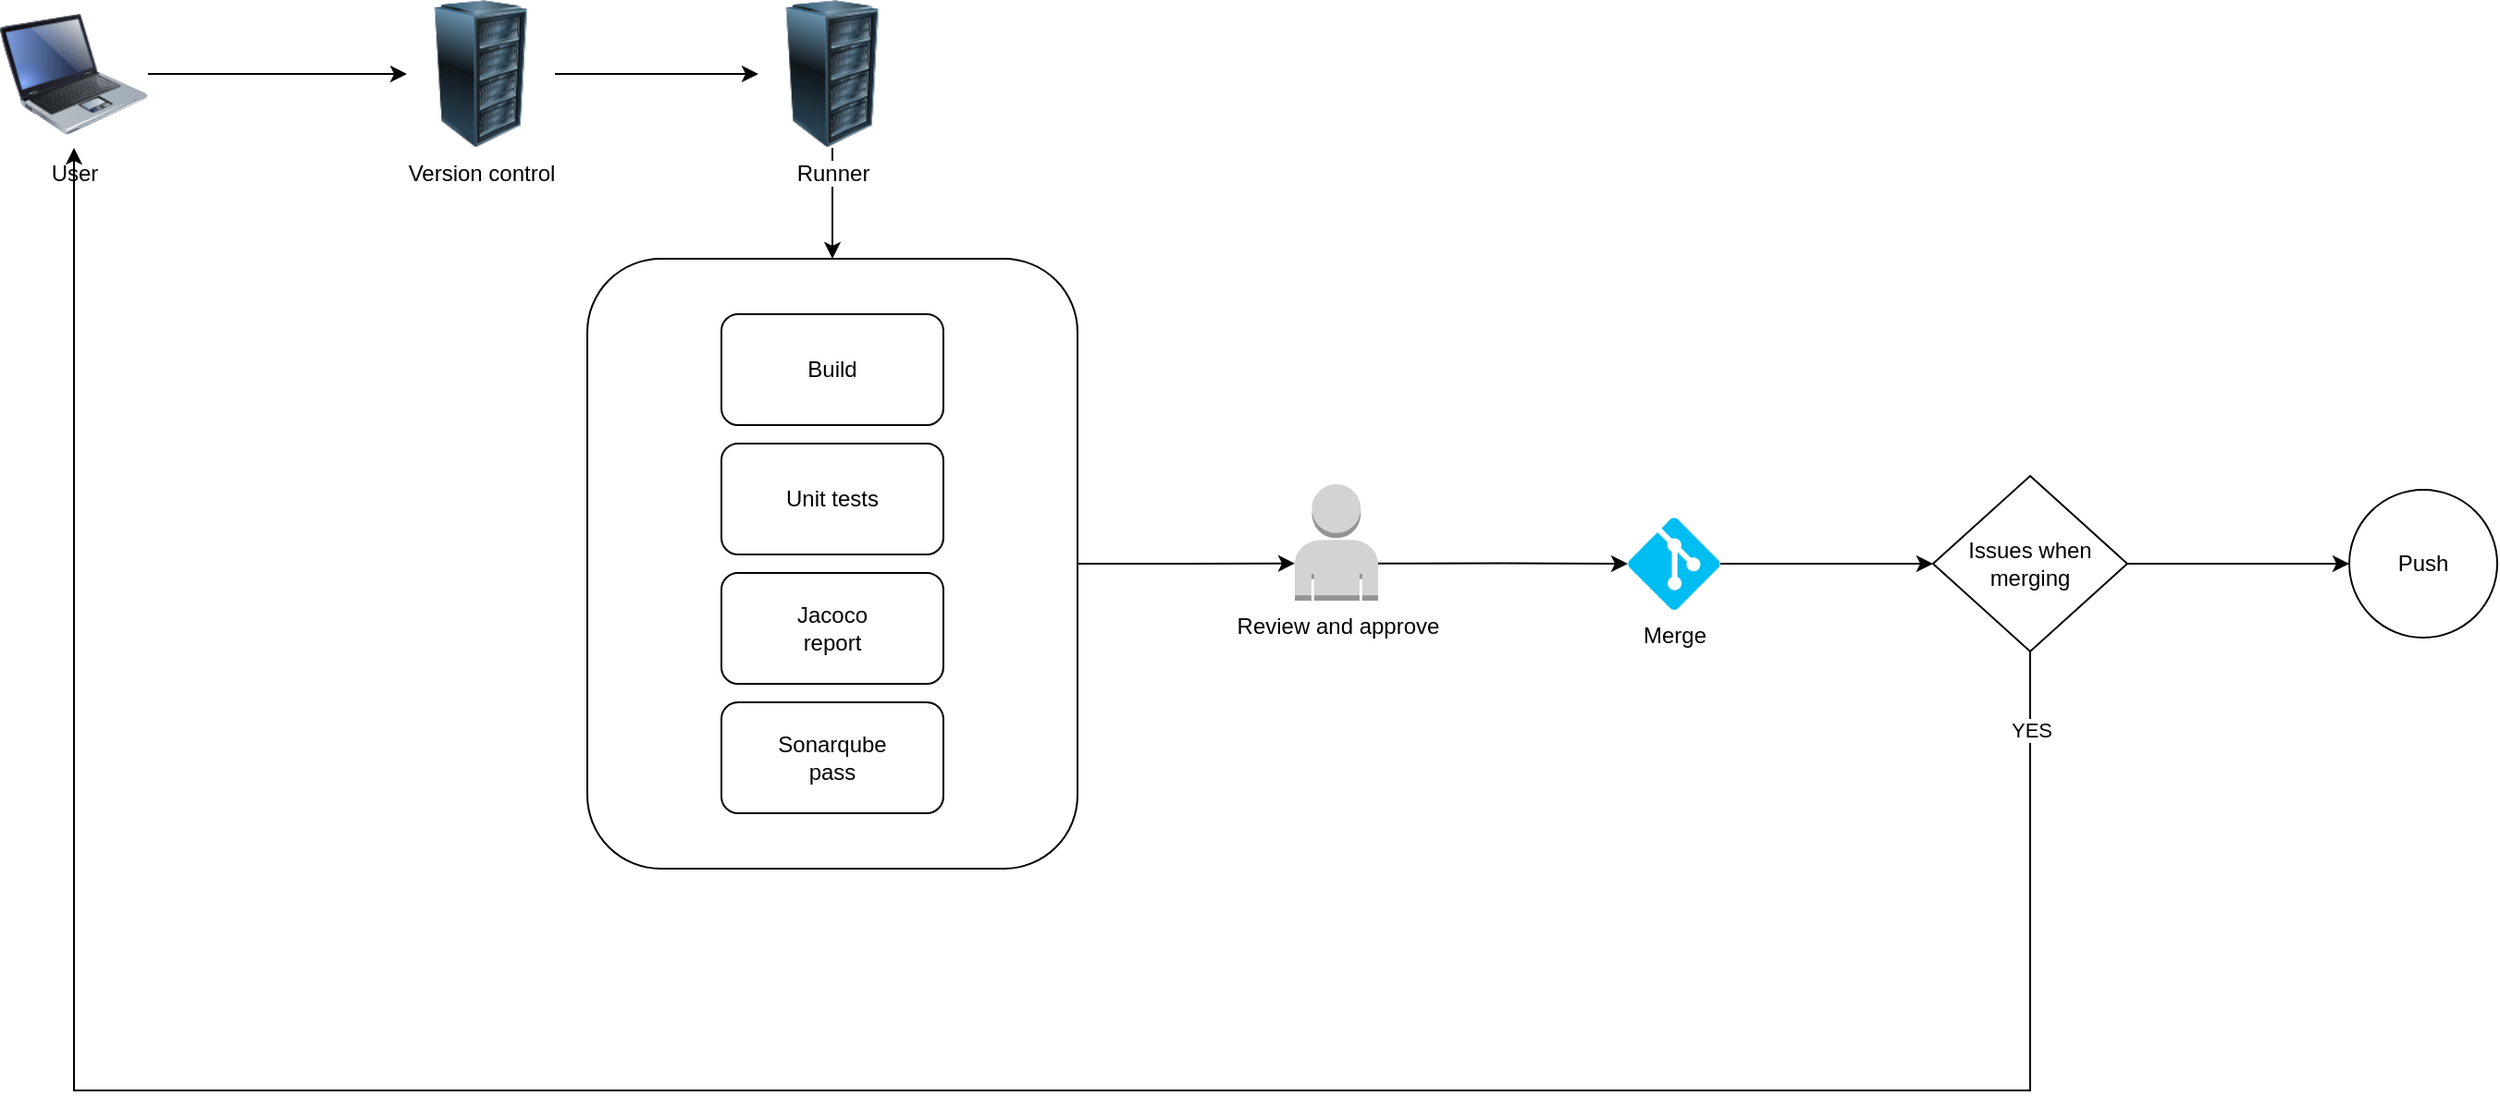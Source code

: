 <mxfile version="20.3.0" type="device"><diagram id="31ab8YFsl0ZGnpDDrGws" name="Page-1"><mxGraphModel dx="1662" dy="865" grid="1" gridSize="10" guides="1" tooltips="1" connect="1" arrows="1" fold="1" page="1" pageScale="1" pageWidth="850" pageHeight="1100" math="0" shadow="0"><root><mxCell id="0"/><mxCell id="1" parent="0"/><mxCell id="yYzqXPQ16lDKsJ7ZStrG-5" style="edgeStyle=orthogonalEdgeStyle;rounded=0;orthogonalLoop=1;jettySize=auto;html=1;" edge="1" parent="1" source="yYzqXPQ16lDKsJ7ZStrG-1" target="yYzqXPQ16lDKsJ7ZStrG-2"><mxGeometry relative="1" as="geometry"/></mxCell><mxCell id="yYzqXPQ16lDKsJ7ZStrG-1" value="Version control" style="image;html=1;image=img/lib/clip_art/computers/Server_Rack_128x128.png" vertex="1" parent="1"><mxGeometry x="410" y="180" width="80" height="80" as="geometry"/></mxCell><mxCell id="yYzqXPQ16lDKsJ7ZStrG-16" style="edgeStyle=orthogonalEdgeStyle;rounded=0;orthogonalLoop=1;jettySize=auto;html=1;entryX=0.5;entryY=0;entryDx=0;entryDy=0;" edge="1" parent="1" source="yYzqXPQ16lDKsJ7ZStrG-2" target="yYzqXPQ16lDKsJ7ZStrG-6"><mxGeometry relative="1" as="geometry"/></mxCell><mxCell id="yYzqXPQ16lDKsJ7ZStrG-2" value="Runner" style="image;html=1;image=img/lib/clip_art/computers/Server_Rack_128x128.png" vertex="1" parent="1"><mxGeometry x="600" y="180" width="80" height="80" as="geometry"/></mxCell><mxCell id="yYzqXPQ16lDKsJ7ZStrG-4" style="edgeStyle=orthogonalEdgeStyle;rounded=0;orthogonalLoop=1;jettySize=auto;html=1;entryX=0;entryY=0.5;entryDx=0;entryDy=0;" edge="1" parent="1" source="yYzqXPQ16lDKsJ7ZStrG-3" target="yYzqXPQ16lDKsJ7ZStrG-1"><mxGeometry relative="1" as="geometry"/></mxCell><mxCell id="yYzqXPQ16lDKsJ7ZStrG-3" value="User" style="image;html=1;image=img/lib/clip_art/computers/Laptop_128x128.png" vertex="1" parent="1"><mxGeometry x="190" y="180" width="80" height="80" as="geometry"/></mxCell><mxCell id="yYzqXPQ16lDKsJ7ZStrG-18" style="edgeStyle=orthogonalEdgeStyle;rounded=0;orthogonalLoop=1;jettySize=auto;html=1;entryX=0;entryY=0.68;entryDx=0;entryDy=0;entryPerimeter=0;" edge="1" parent="1" source="yYzqXPQ16lDKsJ7ZStrG-6" target="yYzqXPQ16lDKsJ7ZStrG-17"><mxGeometry relative="1" as="geometry"/></mxCell><mxCell id="yYzqXPQ16lDKsJ7ZStrG-6" value="" style="rounded=1;whiteSpace=wrap;html=1;" vertex="1" parent="1"><mxGeometry x="507.5" y="320" width="265" height="330" as="geometry"/></mxCell><mxCell id="yYzqXPQ16lDKsJ7ZStrG-8" value="" style="rounded=1;whiteSpace=wrap;html=1;" vertex="1" parent="1"><mxGeometry x="580" y="350" width="120" height="60" as="geometry"/></mxCell><mxCell id="yYzqXPQ16lDKsJ7ZStrG-9" value="" style="rounded=1;whiteSpace=wrap;html=1;" vertex="1" parent="1"><mxGeometry x="580" y="420" width="120" height="60" as="geometry"/></mxCell><mxCell id="yYzqXPQ16lDKsJ7ZStrG-10" value="" style="rounded=1;whiteSpace=wrap;html=1;" vertex="1" parent="1"><mxGeometry x="580" y="490" width="120" height="60" as="geometry"/></mxCell><mxCell id="yYzqXPQ16lDKsJ7ZStrG-11" value="" style="rounded=1;whiteSpace=wrap;html=1;" vertex="1" parent="1"><mxGeometry x="580" y="560" width="120" height="60" as="geometry"/></mxCell><mxCell id="yYzqXPQ16lDKsJ7ZStrG-12" value="Build" style="text;html=1;strokeColor=none;fillColor=none;align=center;verticalAlign=middle;whiteSpace=wrap;rounded=0;" vertex="1" parent="1"><mxGeometry x="610" y="365" width="60" height="30" as="geometry"/></mxCell><mxCell id="yYzqXPQ16lDKsJ7ZStrG-13" value="Unit tests" style="text;html=1;strokeColor=none;fillColor=none;align=center;verticalAlign=middle;whiteSpace=wrap;rounded=0;" vertex="1" parent="1"><mxGeometry x="610" y="435" width="60" height="30" as="geometry"/></mxCell><mxCell id="yYzqXPQ16lDKsJ7ZStrG-14" value="Jacoco report" style="text;html=1;strokeColor=none;fillColor=none;align=center;verticalAlign=middle;whiteSpace=wrap;rounded=0;" vertex="1" parent="1"><mxGeometry x="610" y="505" width="60" height="30" as="geometry"/></mxCell><mxCell id="yYzqXPQ16lDKsJ7ZStrG-15" value="Sonarqube pass" style="text;html=1;strokeColor=none;fillColor=none;align=center;verticalAlign=middle;whiteSpace=wrap;rounded=0;" vertex="1" parent="1"><mxGeometry x="610" y="575" width="60" height="30" as="geometry"/></mxCell><mxCell id="yYzqXPQ16lDKsJ7ZStrG-20" style="edgeStyle=orthogonalEdgeStyle;rounded=0;orthogonalLoop=1;jettySize=auto;html=1;entryX=0;entryY=0.5;entryDx=0;entryDy=0;entryPerimeter=0;exitX=1;exitY=0.68;exitDx=0;exitDy=0;exitPerimeter=0;" edge="1" parent="1" source="yYzqXPQ16lDKsJ7ZStrG-17" target="yYzqXPQ16lDKsJ7ZStrG-19"><mxGeometry relative="1" as="geometry"/></mxCell><mxCell id="yYzqXPQ16lDKsJ7ZStrG-17" value="Review and approve&lt;br&gt;" style="outlineConnect=0;dashed=0;verticalLabelPosition=bottom;verticalAlign=top;align=center;html=1;shape=mxgraph.aws3.user;fillColor=#D2D3D3;gradientColor=none;" vertex="1" parent="1"><mxGeometry x="890" y="442" width="45" height="63" as="geometry"/></mxCell><mxCell id="yYzqXPQ16lDKsJ7ZStrG-22" style="edgeStyle=orthogonalEdgeStyle;rounded=0;orthogonalLoop=1;jettySize=auto;html=1;entryX=0;entryY=0.5;entryDx=0;entryDy=0;" edge="1" parent="1" source="yYzqXPQ16lDKsJ7ZStrG-19" target="yYzqXPQ16lDKsJ7ZStrG-21"><mxGeometry relative="1" as="geometry"/></mxCell><mxCell id="yYzqXPQ16lDKsJ7ZStrG-19" value="Merge" style="verticalLabelPosition=bottom;html=1;verticalAlign=top;align=center;strokeColor=none;fillColor=#00BEF2;shape=mxgraph.azure.git_repository;" vertex="1" parent="1"><mxGeometry x="1070" y="460" width="50" height="50" as="geometry"/></mxCell><mxCell id="yYzqXPQ16lDKsJ7ZStrG-23" style="edgeStyle=orthogonalEdgeStyle;rounded=0;orthogonalLoop=1;jettySize=auto;html=1;entryX=0.5;entryY=1;entryDx=0;entryDy=0;" edge="1" parent="1" source="yYzqXPQ16lDKsJ7ZStrG-21" target="yYzqXPQ16lDKsJ7ZStrG-3"><mxGeometry relative="1" as="geometry"><Array as="points"><mxPoint x="1288" y="770"/><mxPoint x="230" y="770"/></Array></mxGeometry></mxCell><mxCell id="yYzqXPQ16lDKsJ7ZStrG-24" value="YES" style="edgeLabel;html=1;align=center;verticalAlign=middle;resizable=0;points=[];" vertex="1" connectable="0" parent="yYzqXPQ16lDKsJ7ZStrG-23"><mxGeometry x="-0.466" y="-2" relative="1" as="geometry"><mxPoint x="245" y="-193" as="offset"/></mxGeometry></mxCell><mxCell id="yYzqXPQ16lDKsJ7ZStrG-26" style="edgeStyle=orthogonalEdgeStyle;rounded=0;orthogonalLoop=1;jettySize=auto;html=1;entryX=0;entryY=0.5;entryDx=0;entryDy=0;" edge="1" parent="1" source="yYzqXPQ16lDKsJ7ZStrG-21" target="yYzqXPQ16lDKsJ7ZStrG-25"><mxGeometry relative="1" as="geometry"/></mxCell><mxCell id="yYzqXPQ16lDKsJ7ZStrG-21" value="Issues when merging" style="rhombus;whiteSpace=wrap;html=1;" vertex="1" parent="1"><mxGeometry x="1235" y="437.5" width="105" height="95" as="geometry"/></mxCell><mxCell id="yYzqXPQ16lDKsJ7ZStrG-25" value="Push" style="ellipse;whiteSpace=wrap;html=1;aspect=fixed;" vertex="1" parent="1"><mxGeometry x="1460" y="445" width="80" height="80" as="geometry"/></mxCell></root></mxGraphModel></diagram></mxfile>
